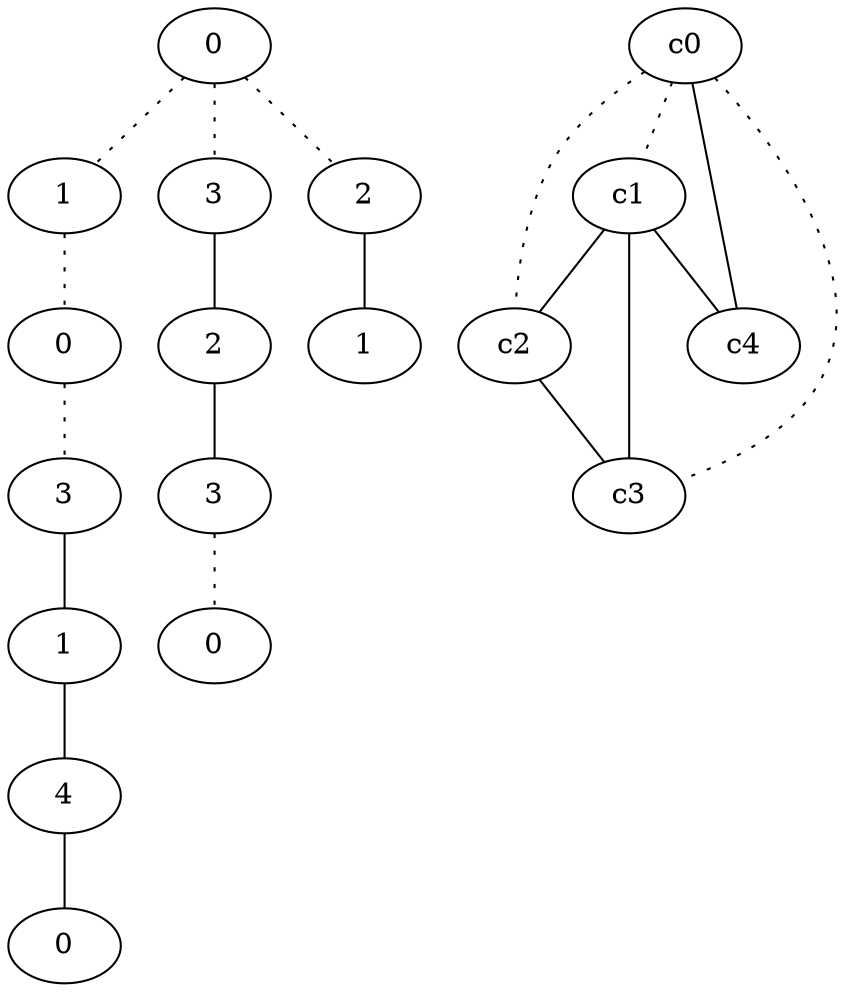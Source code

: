 graph {
a0[label=0];
a1[label=1];
a2[label=0];
a3[label=3];
a4[label=1];
a5[label=4];
a6[label=0];
a7[label=3];
a8[label=2];
a9[label=3];
a10[label=0];
a11[label=2];
a12[label=1];
a0 -- a1 [style=dotted];
a0 -- a7 [style=dotted];
a0 -- a11 [style=dotted];
a1 -- a2 [style=dotted];
a2 -- a3 [style=dotted];
a3 -- a4;
a4 -- a5;
a5 -- a6;
a7 -- a8;
a8 -- a9;
a9 -- a10 [style=dotted];
a11 -- a12;
c0 -- c1 [style=dotted];
c0 -- c2 [style=dotted];
c0 -- c3 [style=dotted];
c0 -- c4;
c1 -- c2;
c1 -- c3;
c1 -- c4;
c2 -- c3;
}
